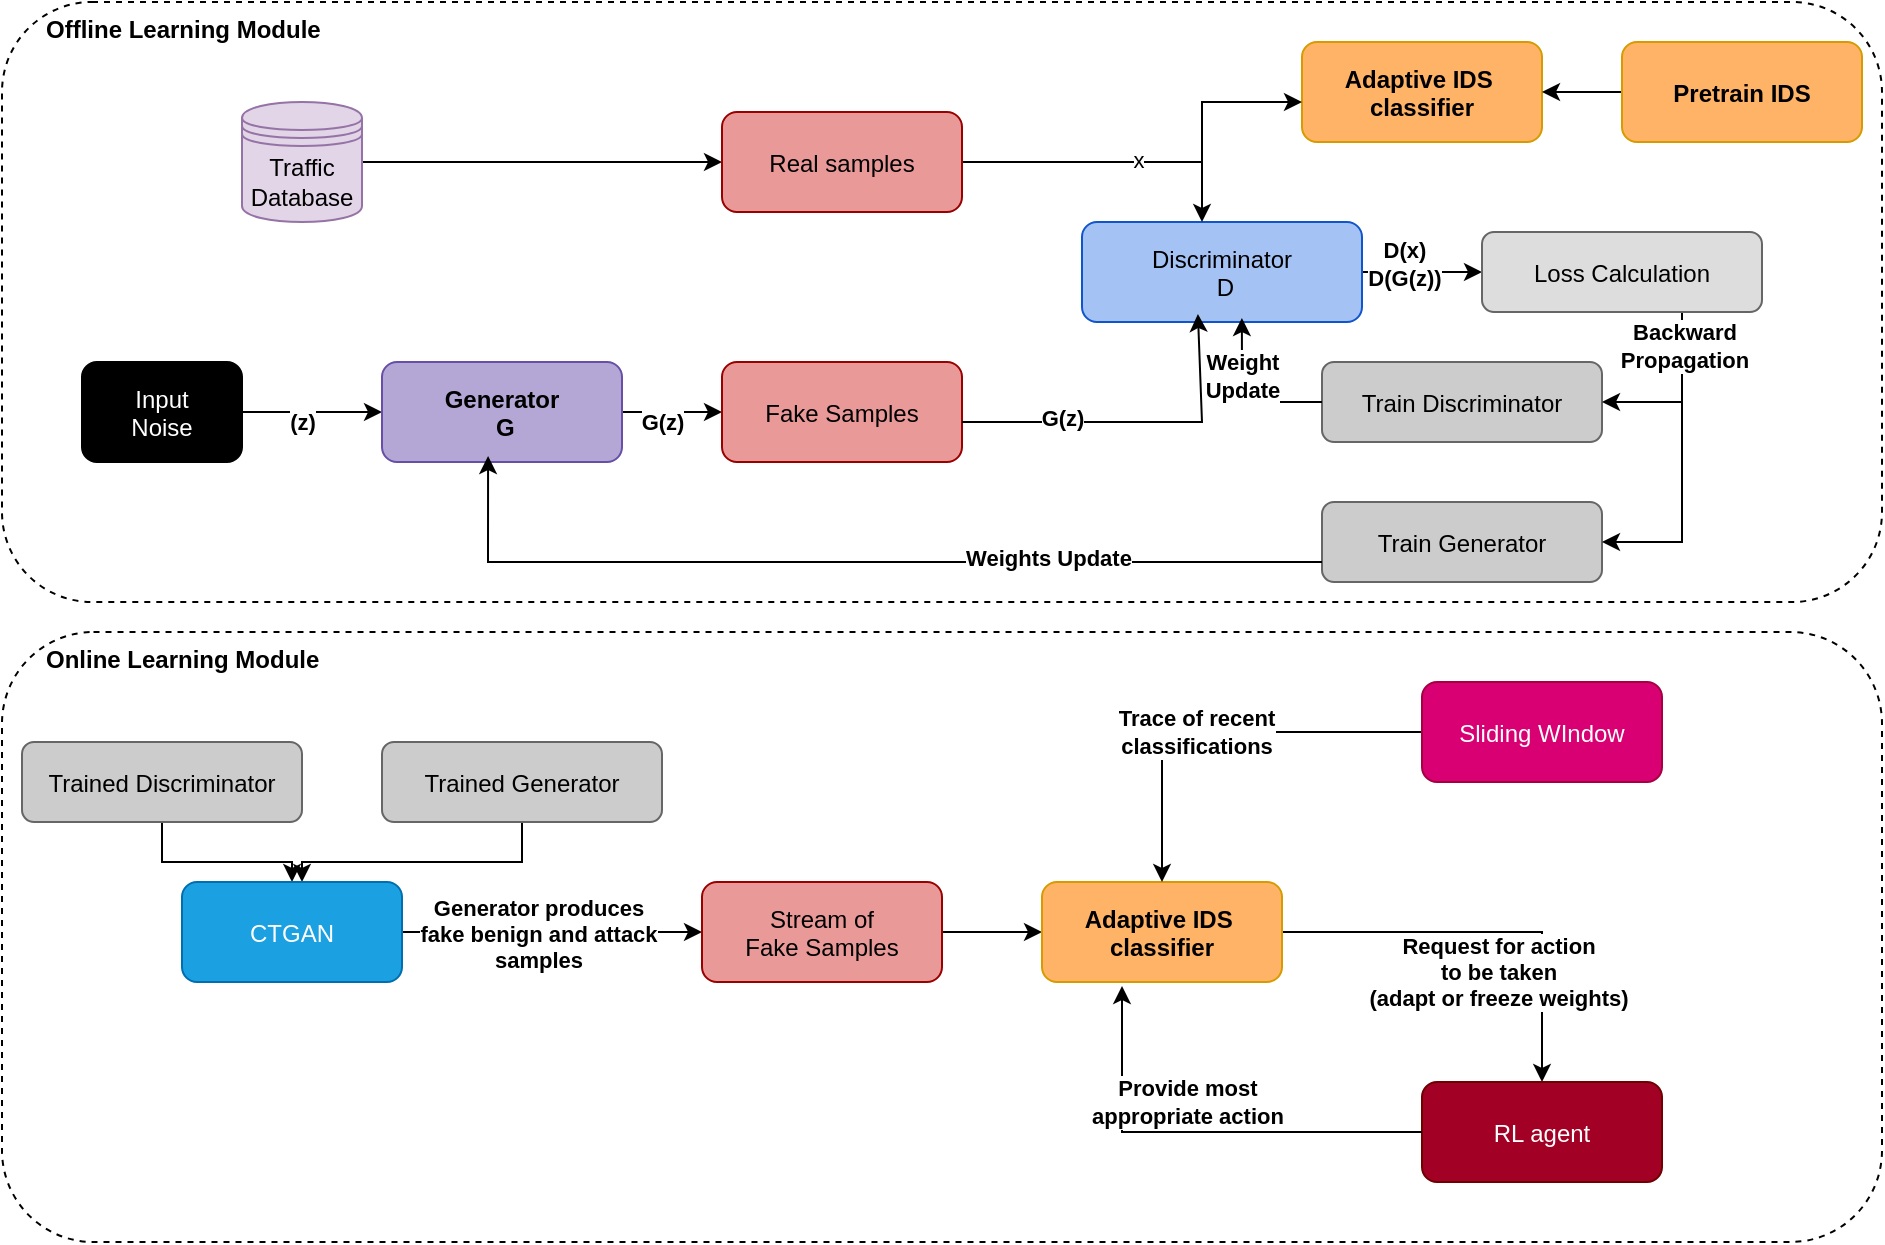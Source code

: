 <mxfile version="27.2.0" pages="2">
  <diagram id="page1" name="IDS + CTGAN Architecture">
    <mxGraphModel dx="872" dy="431" grid="1" gridSize="10" guides="1" tooltips="1" connect="1" arrows="1" fold="1" page="1" pageScale="1" pageWidth="1600" pageHeight="1200" math="0" shadow="0">
      <root>
        <mxCell id="0" />
        <mxCell id="1" parent="0" />
        <mxCell id="t3-W-BU6V8NNKBP7q3ZB-20" value="" style="rounded=1;dashed=1;fillColor=none;strokeColor=#000000;" vertex="1" parent="1">
          <mxGeometry x="40" y="345" width="940" height="305" as="geometry" />
        </mxCell>
        <mxCell id="boxIDS" value="" style="rounded=1;dashed=1;fillColor=none;strokeColor=#000000;" parent="1" vertex="1">
          <mxGeometry x="40" y="30" width="940" height="300" as="geometry" />
        </mxCell>
        <mxCell id="labIDS" value="Offline Learning Module" style="text;html=1;fontStyle=1;fillColor=none;strokeColor=none;" parent="1" vertex="1">
          <mxGeometry x="60" y="30" width="100" height="20" as="geometry" />
        </mxCell>
        <mxCell id="ids" value="Adaptive IDS &#xa;classifier" style="rounded=1;fillColor=#ffb366;strokeColor=#d79b00;fontStyle=1;" parent="1" vertex="1">
          <mxGeometry x="690" y="50" width="120" height="50" as="geometry" />
        </mxCell>
        <mxCell id="4" style="endArrow=block;" parent="1" edge="1">
          <mxGeometry relative="1" as="geometry" />
        </mxCell>
        <mxCell id="8kCb_KNf4K_WgnJwePz0-16" value="" style="edgeStyle=orthogonalEdgeStyle;rounded=0;orthogonalLoop=1;jettySize=auto;html=1;" parent="1" source="8kCb_KNf4K_WgnJwePz0-12" target="8kCb_KNf4K_WgnJwePz0-13" edge="1">
          <mxGeometry relative="1" as="geometry" />
        </mxCell>
        <mxCell id="8kCb_KNf4K_WgnJwePz0-20" value="&lt;b&gt;(z)&lt;/b&gt;" style="edgeLabel;html=1;align=center;verticalAlign=middle;resizable=0;points=[];" parent="8kCb_KNf4K_WgnJwePz0-16" vertex="1" connectable="0">
          <mxGeometry x="-0.1" y="-2" relative="1" as="geometry">
            <mxPoint x="-2" y="3" as="offset" />
          </mxGeometry>
        </mxCell>
        <mxCell id="8kCb_KNf4K_WgnJwePz0-12" value="Input&#xa;Noise" style="rounded=1;fillColor=#000000;fontColor=#ffffff;" parent="1" vertex="1">
          <mxGeometry x="80" y="210" width="80" height="50" as="geometry" />
        </mxCell>
        <mxCell id="8kCb_KNf4K_WgnJwePz0-21" value="" style="edgeStyle=orthogonalEdgeStyle;rounded=0;orthogonalLoop=1;jettySize=auto;html=1;" parent="1" source="8kCb_KNf4K_WgnJwePz0-13" target="8kCb_KNf4K_WgnJwePz0-14" edge="1">
          <mxGeometry relative="1" as="geometry" />
        </mxCell>
        <mxCell id="8kCb_KNf4K_WgnJwePz0-23" value="&lt;b&gt;G(z)&lt;/b&gt;" style="edgeLabel;html=1;align=center;verticalAlign=middle;resizable=0;points=[];" parent="8kCb_KNf4K_WgnJwePz0-21" vertex="1" connectable="0">
          <mxGeometry x="-0.05" y="-1" relative="1" as="geometry">
            <mxPoint x="-4" y="4" as="offset" />
          </mxGeometry>
        </mxCell>
        <mxCell id="8kCb_KNf4K_WgnJwePz0-13" value="Generator&#xa; G" style="rounded=1;fillColor=#b4a7d6;strokeColor=#674ea7;fontStyle=1;" parent="1" vertex="1">
          <mxGeometry x="230" y="210" width="120" height="50" as="geometry" />
        </mxCell>
        <mxCell id="8kCb_KNf4K_WgnJwePz0-14" value="Fake Samples" style="rounded=1;fillColor=#ea9999;strokeColor=#990000;" parent="1" vertex="1">
          <mxGeometry x="400" y="210" width="120" height="50" as="geometry" />
        </mxCell>
        <mxCell id="8kCb_KNf4K_WgnJwePz0-43" value="" style="edgeStyle=orthogonalEdgeStyle;rounded=0;orthogonalLoop=1;jettySize=auto;html=1;" parent="1" source="8kCb_KNf4K_WgnJwePz0-15" target="8kCb_KNf4K_WgnJwePz0-42" edge="1">
          <mxGeometry relative="1" as="geometry" />
        </mxCell>
        <mxCell id="8kCb_KNf4K_WgnJwePz0-44" value="&lt;b&gt;D(x)&lt;/b&gt;&lt;div&gt;&lt;b&gt;D(G(z))&lt;/b&gt;&lt;/div&gt;" style="edgeLabel;html=1;align=center;verticalAlign=middle;resizable=0;points=[];" parent="8kCb_KNf4K_WgnJwePz0-43" vertex="1" connectable="0">
          <mxGeometry x="-0.3" y="4" relative="1" as="geometry">
            <mxPoint as="offset" />
          </mxGeometry>
        </mxCell>
        <mxCell id="8kCb_KNf4K_WgnJwePz0-15" value="Discriminator&#xa; D" style="rounded=1;fillColor=#a4c2f4;strokeColor=#1155cc;" parent="1" vertex="1">
          <mxGeometry x="580" y="140" width="140" height="50" as="geometry" />
        </mxCell>
        <mxCell id="8kCb_KNf4K_WgnJwePz0-26" value="" style="edgeStyle=orthogonalEdgeStyle;rounded=0;orthogonalLoop=1;jettySize=auto;html=1;" parent="1" source="8kCb_KNf4K_WgnJwePz0-24" target="8kCb_KNf4K_WgnJwePz0-25" edge="1">
          <mxGeometry relative="1" as="geometry" />
        </mxCell>
        <mxCell id="8kCb_KNf4K_WgnJwePz0-24" value="Traffic&lt;div&gt;Database&lt;/div&gt;" style="shape=datastore;whiteSpace=wrap;html=1;fillColor=#e1d5e7;strokeColor=#9673a6;" parent="1" vertex="1">
          <mxGeometry x="160" y="80" width="60" height="60" as="geometry" />
        </mxCell>
        <mxCell id="8kCb_KNf4K_WgnJwePz0-27" value="" style="edgeStyle=orthogonalEdgeStyle;rounded=0;orthogonalLoop=1;jettySize=auto;html=1;" parent="1" source="8kCb_KNf4K_WgnJwePz0-25" target="8kCb_KNf4K_WgnJwePz0-15" edge="1">
          <mxGeometry relative="1" as="geometry">
            <Array as="points">
              <mxPoint x="640" y="110" />
            </Array>
          </mxGeometry>
        </mxCell>
        <mxCell id="8kCb_KNf4K_WgnJwePz0-31" value="x" style="edgeLabel;html=1;align=center;verticalAlign=middle;resizable=0;points=[];" parent="8kCb_KNf4K_WgnJwePz0-27" vertex="1" connectable="0">
          <mxGeometry x="0.173" y="1" relative="1" as="geometry">
            <mxPoint as="offset" />
          </mxGeometry>
        </mxCell>
        <mxCell id="8kCb_KNf4K_WgnJwePz0-25" value="Real samples" style="rounded=1;fillColor=#ea9999;strokeColor=#990000;" parent="1" vertex="1">
          <mxGeometry x="400" y="85" width="120" height="50" as="geometry" />
        </mxCell>
        <mxCell id="8kCb_KNf4K_WgnJwePz0-30" value="" style="endArrow=classic;html=1;rounded=0;entryX=0.414;entryY=0.92;entryDx=0;entryDy=0;entryPerimeter=0;" parent="1" target="8kCb_KNf4K_WgnJwePz0-15" edge="1">
          <mxGeometry width="50" height="50" relative="1" as="geometry">
            <mxPoint x="520" y="240" as="sourcePoint" />
            <mxPoint x="570" y="190" as="targetPoint" />
            <Array as="points">
              <mxPoint x="640" y="240" />
            </Array>
          </mxGeometry>
        </mxCell>
        <mxCell id="8kCb_KNf4K_WgnJwePz0-32" value="&lt;b&gt;G(z)&lt;/b&gt;" style="edgeLabel;html=1;align=center;verticalAlign=middle;resizable=0;points=[];" parent="8kCb_KNf4K_WgnJwePz0-30" vertex="1" connectable="0">
          <mxGeometry x="0.127" y="2" relative="1" as="geometry">
            <mxPoint x="-48" as="offset" />
          </mxGeometry>
        </mxCell>
        <mxCell id="8kCb_KNf4K_WgnJwePz0-40" value="Train Discriminator" style="rounded=1;fillColor=#cccccc;strokeColor=#666666;" parent="1" vertex="1">
          <mxGeometry x="700" y="210" width="140" height="40" as="geometry" />
        </mxCell>
        <mxCell id="8kCb_KNf4K_WgnJwePz0-41" value="Train Generator" style="rounded=1;fillColor=#cccccc;strokeColor=#666666;" parent="1" vertex="1">
          <mxGeometry x="700" y="280" width="140" height="40" as="geometry" />
        </mxCell>
        <mxCell id="8kCb_KNf4K_WgnJwePz0-45" value="" style="edgeStyle=orthogonalEdgeStyle;rounded=0;orthogonalLoop=1;jettySize=auto;html=1;" parent="1" source="8kCb_KNf4K_WgnJwePz0-42" target="8kCb_KNf4K_WgnJwePz0-41" edge="1">
          <mxGeometry relative="1" as="geometry">
            <Array as="points">
              <mxPoint x="880" y="300" />
            </Array>
          </mxGeometry>
        </mxCell>
        <mxCell id="t3-W-BU6V8NNKBP7q3ZB-29" value="&lt;b&gt;Backward&lt;/b&gt;&lt;div&gt;&lt;b&gt;Propagation&lt;/b&gt;&lt;/div&gt;" style="edgeLabel;html=1;align=center;verticalAlign=middle;resizable=0;points=[];" vertex="1" connectable="0" parent="8kCb_KNf4K_WgnJwePz0-45">
          <mxGeometry x="-0.781" y="1" relative="1" as="geometry">
            <mxPoint as="offset" />
          </mxGeometry>
        </mxCell>
        <mxCell id="8kCb_KNf4K_WgnJwePz0-42" value="Loss Calculation" style="rounded=1;fillColor=#dddddd;strokeColor=#666666;" parent="1" vertex="1">
          <mxGeometry x="780" y="145" width="140" height="40" as="geometry" />
        </mxCell>
        <mxCell id="8kCb_KNf4K_WgnJwePz0-47" value="" style="endArrow=classic;html=1;rounded=0;entryX=0;entryY=0.6;entryDx=0;entryDy=0;entryPerimeter=0;" parent="1" target="ids" edge="1">
          <mxGeometry width="50" height="50" relative="1" as="geometry">
            <mxPoint x="640" y="110" as="sourcePoint" />
            <mxPoint x="690" y="60" as="targetPoint" />
            <Array as="points">
              <mxPoint x="640" y="80" />
            </Array>
          </mxGeometry>
        </mxCell>
        <mxCell id="8kCb_KNf4K_WgnJwePz0-49" value="" style="edgeStyle=orthogonalEdgeStyle;rounded=0;orthogonalLoop=1;jettySize=auto;html=1;" parent="1" source="8kCb_KNf4K_WgnJwePz0-48" target="ids" edge="1">
          <mxGeometry relative="1" as="geometry" />
        </mxCell>
        <mxCell id="8kCb_KNf4K_WgnJwePz0-48" value="Pretrain IDS" style="rounded=1;fillColor=#ffb366;strokeColor=#d79b00;fontStyle=1;" parent="1" vertex="1">
          <mxGeometry x="850" y="50" width="120" height="50" as="geometry" />
        </mxCell>
        <mxCell id="8kCb_KNf4K_WgnJwePz0-50" value="" style="endArrow=classic;html=1;rounded=0;entryX=0.442;entryY=0.94;entryDx=0;entryDy=0;entryPerimeter=0;exitX=0;exitY=0.75;exitDx=0;exitDy=0;" parent="1" source="8kCb_KNf4K_WgnJwePz0-41" target="8kCb_KNf4K_WgnJwePz0-13" edge="1">
          <mxGeometry width="50" height="50" relative="1" as="geometry">
            <mxPoint x="560" y="310" as="sourcePoint" />
            <mxPoint x="610" y="260" as="targetPoint" />
            <Array as="points">
              <mxPoint x="283" y="310" />
            </Array>
          </mxGeometry>
        </mxCell>
        <mxCell id="8kCb_KNf4K_WgnJwePz0-51" value="&lt;b&gt;Weights Update&lt;/b&gt;" style="edgeLabel;html=1;align=center;verticalAlign=middle;resizable=0;points=[];" parent="8kCb_KNf4K_WgnJwePz0-50" vertex="1" connectable="0">
          <mxGeometry x="-0.417" y="-2" relative="1" as="geometry">
            <mxPoint as="offset" />
          </mxGeometry>
        </mxCell>
        <mxCell id="8kCb_KNf4K_WgnJwePz0-52" value="" style="endArrow=classic;html=1;rounded=0;entryX=0.571;entryY=0.96;entryDx=0;entryDy=0;entryPerimeter=0;exitX=0;exitY=0.5;exitDx=0;exitDy=0;" parent="1" source="8kCb_KNf4K_WgnJwePz0-40" target="8kCb_KNf4K_WgnJwePz0-15" edge="1">
          <mxGeometry width="50" height="50" relative="1" as="geometry">
            <mxPoint x="640" y="260" as="sourcePoint" />
            <mxPoint x="690" y="210" as="targetPoint" />
            <Array as="points">
              <mxPoint x="660" y="230" />
            </Array>
          </mxGeometry>
        </mxCell>
        <mxCell id="8kCb_KNf4K_WgnJwePz0-54" value="Weight&lt;div&gt;Update&lt;/div&gt;" style="edgeLabel;html=1;align=center;verticalAlign=middle;resizable=0;points=[];fontStyle=1" parent="8kCb_KNf4K_WgnJwePz0-52" vertex="1" connectable="0">
          <mxGeometry x="0.293" relative="1" as="geometry">
            <mxPoint as="offset" />
          </mxGeometry>
        </mxCell>
        <mxCell id="t3-W-BU6V8NNKBP7q3ZB-7" value="" style="edgeStyle=orthogonalEdgeStyle;rounded=0;orthogonalLoop=1;jettySize=auto;html=1;" edge="1" parent="1" source="t3-W-BU6V8NNKBP7q3ZB-4" target="t3-W-BU6V8NNKBP7q3ZB-6">
          <mxGeometry relative="1" as="geometry" />
        </mxCell>
        <mxCell id="t3-W-BU6V8NNKBP7q3ZB-4" value="Trained Discriminator" style="rounded=1;fillColor=#cccccc;strokeColor=#666666;" vertex="1" parent="1">
          <mxGeometry x="50" y="400" width="140" height="40" as="geometry" />
        </mxCell>
        <mxCell id="t3-W-BU6V8NNKBP7q3ZB-8" value="" style="edgeStyle=orthogonalEdgeStyle;rounded=0;orthogonalLoop=1;jettySize=auto;html=1;" edge="1" parent="1" source="t3-W-BU6V8NNKBP7q3ZB-5" target="t3-W-BU6V8NNKBP7q3ZB-6">
          <mxGeometry relative="1" as="geometry">
            <Array as="points">
              <mxPoint x="300" y="460" />
              <mxPoint x="190" y="460" />
            </Array>
          </mxGeometry>
        </mxCell>
        <mxCell id="t3-W-BU6V8NNKBP7q3ZB-5" value="Trained Generator" style="rounded=1;fillColor=#cccccc;strokeColor=#666666;" vertex="1" parent="1">
          <mxGeometry x="230" y="400" width="140" height="40" as="geometry" />
        </mxCell>
        <mxCell id="t3-W-BU6V8NNKBP7q3ZB-10" value="" style="edgeStyle=orthogonalEdgeStyle;rounded=0;orthogonalLoop=1;jettySize=auto;html=1;" edge="1" parent="1" source="t3-W-BU6V8NNKBP7q3ZB-6" target="t3-W-BU6V8NNKBP7q3ZB-9">
          <mxGeometry relative="1" as="geometry" />
        </mxCell>
        <mxCell id="t3-W-BU6V8NNKBP7q3ZB-22" value="&lt;b&gt;&lt;font&gt;Generator produces&lt;br&gt;fake benign and attack&lt;/font&gt;&lt;/b&gt;&lt;div&gt;&lt;b&gt;&lt;font&gt;samples&lt;/font&gt;&lt;/b&gt;&lt;/div&gt;" style="edgeLabel;html=1;align=center;verticalAlign=middle;resizable=0;points=[];" vertex="1" connectable="0" parent="t3-W-BU6V8NNKBP7q3ZB-10">
          <mxGeometry x="-0.1" y="-1" relative="1" as="geometry">
            <mxPoint as="offset" />
          </mxGeometry>
        </mxCell>
        <mxCell id="t3-W-BU6V8NNKBP7q3ZB-6" value="CTGAN" style="rounded=1;fillColor=#1ba1e2;fontColor=#ffffff;strokeColor=#006EAF;" vertex="1" parent="1">
          <mxGeometry x="130" y="470" width="110" height="50" as="geometry" />
        </mxCell>
        <mxCell id="t3-W-BU6V8NNKBP7q3ZB-12" value="" style="edgeStyle=orthogonalEdgeStyle;rounded=0;orthogonalLoop=1;jettySize=auto;html=1;" edge="1" parent="1" source="t3-W-BU6V8NNKBP7q3ZB-9" target="t3-W-BU6V8NNKBP7q3ZB-11">
          <mxGeometry relative="1" as="geometry" />
        </mxCell>
        <mxCell id="t3-W-BU6V8NNKBP7q3ZB-9" value="Stream of&#xa;Fake Samples" style="rounded=1;fillColor=#ea9999;strokeColor=#990000;" vertex="1" parent="1">
          <mxGeometry x="390" y="470" width="120" height="50" as="geometry" />
        </mxCell>
        <mxCell id="t3-W-BU6V8NNKBP7q3ZB-18" value="" style="edgeStyle=orthogonalEdgeStyle;rounded=0;orthogonalLoop=1;jettySize=auto;html=1;" edge="1" parent="1" source="t3-W-BU6V8NNKBP7q3ZB-11" target="t3-W-BU6V8NNKBP7q3ZB-14">
          <mxGeometry relative="1" as="geometry" />
        </mxCell>
        <mxCell id="t3-W-BU6V8NNKBP7q3ZB-24" value="&lt;b&gt;Request for action&lt;/b&gt;&lt;div&gt;&lt;b&gt;to be taken&lt;/b&gt;&lt;/div&gt;&lt;div&gt;&lt;b&gt;(adapt or freeze weights)&lt;/b&gt;&lt;/div&gt;" style="edgeLabel;html=1;align=center;verticalAlign=middle;resizable=0;points=[];" vertex="1" connectable="0" parent="t3-W-BU6V8NNKBP7q3ZB-18">
          <mxGeometry x="0.072" y="2" relative="1" as="geometry">
            <mxPoint x="-2" y="22" as="offset" />
          </mxGeometry>
        </mxCell>
        <mxCell id="t3-W-BU6V8NNKBP7q3ZB-11" value="Adaptive IDS &#xa;classifier" style="rounded=1;fillColor=#ffb366;strokeColor=#d79b00;fontStyle=1;" vertex="1" parent="1">
          <mxGeometry x="560" y="470" width="120" height="50" as="geometry" />
        </mxCell>
        <mxCell id="t3-W-BU6V8NNKBP7q3ZB-17" value="" style="edgeStyle=orthogonalEdgeStyle;rounded=0;orthogonalLoop=1;jettySize=auto;html=1;" edge="1" parent="1" source="t3-W-BU6V8NNKBP7q3ZB-13" target="t3-W-BU6V8NNKBP7q3ZB-11">
          <mxGeometry relative="1" as="geometry" />
        </mxCell>
        <mxCell id="t3-W-BU6V8NNKBP7q3ZB-23" value="&lt;b&gt;Trace of recent&lt;/b&gt;&lt;div&gt;&lt;b&gt;classifications&lt;/b&gt;&lt;/div&gt;" style="edgeLabel;html=1;align=center;verticalAlign=middle;resizable=0;points=[];" vertex="1" connectable="0" parent="t3-W-BU6V8NNKBP7q3ZB-17">
          <mxGeometry x="0.106" relative="1" as="geometry">
            <mxPoint as="offset" />
          </mxGeometry>
        </mxCell>
        <mxCell id="t3-W-BU6V8NNKBP7q3ZB-13" value="Sliding WIndow" style="rounded=1;fillColor=#d80073;strokeColor=#A50040;fontColor=#ffffff;" vertex="1" parent="1">
          <mxGeometry x="750" y="370" width="120" height="50" as="geometry" />
        </mxCell>
        <mxCell id="t3-W-BU6V8NNKBP7q3ZB-14" value="RL agent" style="rounded=1;fillColor=#a20025;strokeColor=#6F0000;fontColor=#ffffff;" vertex="1" parent="1">
          <mxGeometry x="750" y="570" width="120" height="50" as="geometry" />
        </mxCell>
        <mxCell id="t3-W-BU6V8NNKBP7q3ZB-19" value="" style="endArrow=classic;html=1;rounded=0;exitX=0;exitY=0.5;exitDx=0;exitDy=0;" edge="1" parent="1" source="t3-W-BU6V8NNKBP7q3ZB-14">
          <mxGeometry width="50" height="50" relative="1" as="geometry">
            <mxPoint x="490" y="600" as="sourcePoint" />
            <mxPoint x="600" y="522" as="targetPoint" />
            <Array as="points">
              <mxPoint x="600" y="595" />
            </Array>
          </mxGeometry>
        </mxCell>
        <mxCell id="t3-W-BU6V8NNKBP7q3ZB-25" value="&lt;b&gt;Provide most&amp;nbsp;&lt;/b&gt;&lt;div&gt;&lt;b&gt;appropriate action&amp;nbsp;&lt;/b&gt;&lt;/div&gt;" style="edgeLabel;html=1;align=center;verticalAlign=middle;resizable=0;points=[];" vertex="1" connectable="0" parent="t3-W-BU6V8NNKBP7q3ZB-19">
          <mxGeometry x="0.041" relative="1" as="geometry">
            <mxPoint y="-15" as="offset" />
          </mxGeometry>
        </mxCell>
        <mxCell id="t3-W-BU6V8NNKBP7q3ZB-21" value="Online Learning Module" style="text;html=1;fontStyle=1;fillColor=none;strokeColor=none;" vertex="1" parent="1">
          <mxGeometry x="60" y="345" width="100" height="20" as="geometry" />
        </mxCell>
        <mxCell id="t3-W-BU6V8NNKBP7q3ZB-28" value="" style="endArrow=classic;html=1;rounded=0;" edge="1" parent="1" target="8kCb_KNf4K_WgnJwePz0-40">
          <mxGeometry width="50" height="50" relative="1" as="geometry">
            <mxPoint x="880" y="230" as="sourcePoint" />
            <mxPoint x="930" y="190" as="targetPoint" />
          </mxGeometry>
        </mxCell>
      </root>
    </mxGraphModel>
  </diagram>
  <diagram id="page3" name="Online Learning Module">
    <mxGraphModel grid="1" page="1" gridSize="10" guides="1" tooltips="1" connect="1" arrows="1" fold="1" pageScale="1" pageWidth="1600" pageHeight="1200" math="0" shadow="0">
      <root>
        <mxCell id="0" value="Adapt / Freeze" style="edgeLabel;html=1;" vertex="1" connectable="0">
          <mxGeometry x="-0.25" y="-1" relative="1" as="geometry" />
        </mxCell>
        <mxCell id="1" parent="0" />
      </root>
    </mxGraphModel>
  </diagram>
</mxfile>
